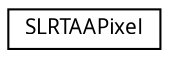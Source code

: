 digraph "Graphical Class Hierarchy"
{
 // LATEX_PDF_SIZE
  edge [fontname="Arial.ttf",fontsize="10",labelfontname="Arial.ttf",labelfontsize="10"];
  node [fontname="Arial.ttf",fontsize="10",shape=record];
  rankdir="LR";
  Node0 [label="SLRTAAPixel",height=0.2,width=0.4,color="black", fillcolor="white", style="filled",URL="$struct_s_l_r_t_a_a_pixel.html",tooltip="Pixel index struct used in anti aliasing in ray tracing."];
}

